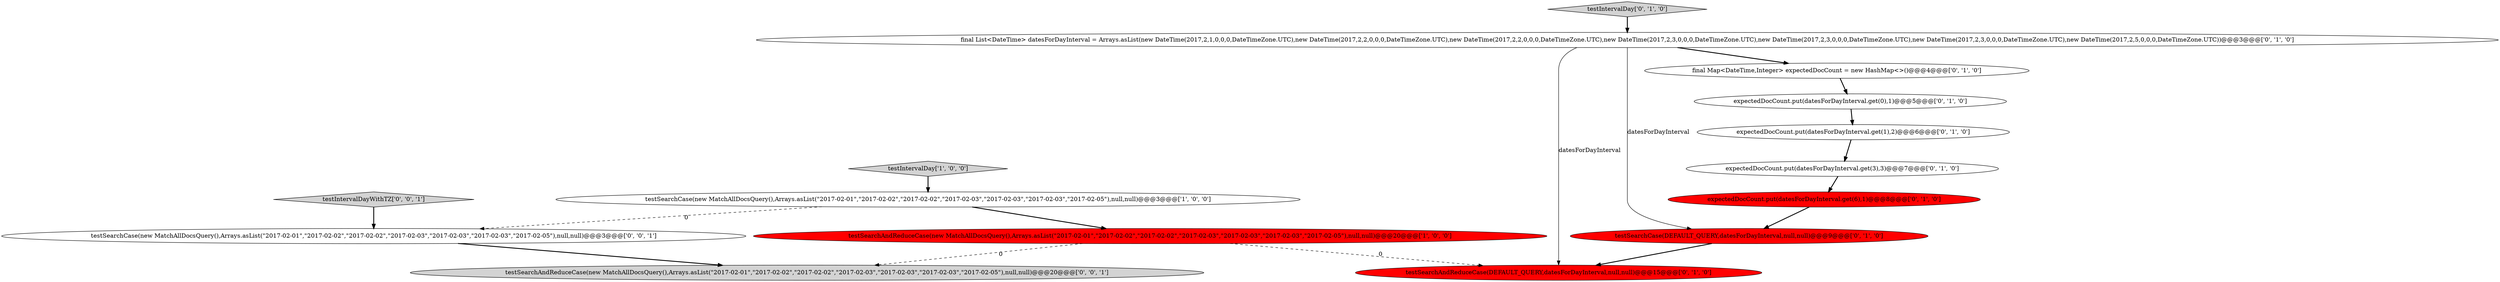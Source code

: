 digraph {
14 [style = filled, label = "testSearchCase(new MatchAllDocsQuery(),Arrays.asList(\"2017-02-01\",\"2017-02-02\",\"2017-02-02\",\"2017-02-03\",\"2017-02-03\",\"2017-02-03\",\"2017-02-05\"),null,null)@@@3@@@['0', '0', '1']", fillcolor = white, shape = ellipse image = "AAA0AAABBB3BBB"];
8 [style = filled, label = "testSearchAndReduceCase(DEFAULT_QUERY,datesForDayInterval,null,null)@@@15@@@['0', '1', '0']", fillcolor = red, shape = ellipse image = "AAA1AAABBB2BBB"];
12 [style = filled, label = "testIntervalDayWithTZ['0', '0', '1']", fillcolor = lightgray, shape = diamond image = "AAA0AAABBB3BBB"];
5 [style = filled, label = "testIntervalDay['0', '1', '0']", fillcolor = lightgray, shape = diamond image = "AAA0AAABBB2BBB"];
3 [style = filled, label = "expectedDocCount.put(datesForDayInterval.get(1),2)@@@6@@@['0', '1', '0']", fillcolor = white, shape = ellipse image = "AAA0AAABBB2BBB"];
11 [style = filled, label = "expectedDocCount.put(datesForDayInterval.get(0),1)@@@5@@@['0', '1', '0']", fillcolor = white, shape = ellipse image = "AAA0AAABBB2BBB"];
9 [style = filled, label = "final Map<DateTime,Integer> expectedDocCount = new HashMap<>()@@@4@@@['0', '1', '0']", fillcolor = white, shape = ellipse image = "AAA0AAABBB2BBB"];
2 [style = filled, label = "testSearchAndReduceCase(new MatchAllDocsQuery(),Arrays.asList(\"2017-02-01\",\"2017-02-02\",\"2017-02-02\",\"2017-02-03\",\"2017-02-03\",\"2017-02-03\",\"2017-02-05\"),null,null)@@@20@@@['1', '0', '0']", fillcolor = red, shape = ellipse image = "AAA1AAABBB1BBB"];
0 [style = filled, label = "testIntervalDay['1', '0', '0']", fillcolor = lightgray, shape = diamond image = "AAA0AAABBB1BBB"];
1 [style = filled, label = "testSearchCase(new MatchAllDocsQuery(),Arrays.asList(\"2017-02-01\",\"2017-02-02\",\"2017-02-02\",\"2017-02-03\",\"2017-02-03\",\"2017-02-03\",\"2017-02-05\"),null,null)@@@3@@@['1', '0', '0']", fillcolor = white, shape = ellipse image = "AAA0AAABBB1BBB"];
7 [style = filled, label = "final List<DateTime> datesForDayInterval = Arrays.asList(new DateTime(2017,2,1,0,0,0,DateTimeZone.UTC),new DateTime(2017,2,2,0,0,0,DateTimeZone.UTC),new DateTime(2017,2,2,0,0,0,DateTimeZone.UTC),new DateTime(2017,2,3,0,0,0,DateTimeZone.UTC),new DateTime(2017,2,3,0,0,0,DateTimeZone.UTC),new DateTime(2017,2,3,0,0,0,DateTimeZone.UTC),new DateTime(2017,2,5,0,0,0,DateTimeZone.UTC))@@@3@@@['0', '1', '0']", fillcolor = white, shape = ellipse image = "AAA0AAABBB2BBB"];
13 [style = filled, label = "testSearchAndReduceCase(new MatchAllDocsQuery(),Arrays.asList(\"2017-02-01\",\"2017-02-02\",\"2017-02-02\",\"2017-02-03\",\"2017-02-03\",\"2017-02-03\",\"2017-02-05\"),null,null)@@@20@@@['0', '0', '1']", fillcolor = lightgray, shape = ellipse image = "AAA0AAABBB3BBB"];
4 [style = filled, label = "testSearchCase(DEFAULT_QUERY,datesForDayInterval,null,null)@@@9@@@['0', '1', '0']", fillcolor = red, shape = ellipse image = "AAA1AAABBB2BBB"];
10 [style = filled, label = "expectedDocCount.put(datesForDayInterval.get(3),3)@@@7@@@['0', '1', '0']", fillcolor = white, shape = ellipse image = "AAA0AAABBB2BBB"];
6 [style = filled, label = "expectedDocCount.put(datesForDayInterval.get(6),1)@@@8@@@['0', '1', '0']", fillcolor = red, shape = ellipse image = "AAA1AAABBB2BBB"];
7->9 [style = bold, label=""];
3->10 [style = bold, label=""];
6->4 [style = bold, label=""];
4->8 [style = bold, label=""];
5->7 [style = bold, label=""];
1->2 [style = bold, label=""];
7->8 [style = solid, label="datesForDayInterval"];
14->13 [style = bold, label=""];
9->11 [style = bold, label=""];
11->3 [style = bold, label=""];
1->14 [style = dashed, label="0"];
2->8 [style = dashed, label="0"];
2->13 [style = dashed, label="0"];
0->1 [style = bold, label=""];
10->6 [style = bold, label=""];
7->4 [style = solid, label="datesForDayInterval"];
12->14 [style = bold, label=""];
}
